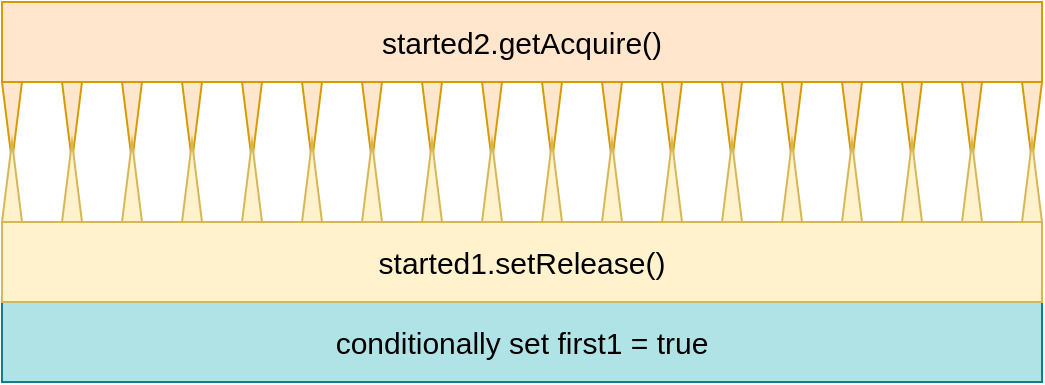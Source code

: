 <mxfile version="27.0.5">
  <diagram name="Page-1" id="RbxCdI34Sj1kPQ7Frh3S">
    <mxGraphModel dx="946" dy="584" grid="1" gridSize="10" guides="1" tooltips="1" connect="1" arrows="1" fold="1" page="1" pageScale="1" pageWidth="850" pageHeight="1100" math="0" shadow="0">
      <root>
        <mxCell id="0" />
        <mxCell id="1" parent="0" />
        <mxCell id="ugGrOQstR5L4s_zac0gk-53" value="conditionally set first1 = true" style="rounded=0;whiteSpace=wrap;html=1;fillColor=#b0e3e6;strokeColor=#0e8088;fontSize=15;" parent="1" vertex="1">
          <mxGeometry x="180" y="240" width="520" height="40" as="geometry" />
        </mxCell>
        <mxCell id="ugGrOQstR5L4s_zac0gk-1" value="started2.getAcquire()" style="rounded=0;whiteSpace=wrap;html=1;fillColor=#ffe6cc;strokeColor=#d79b00;fontSize=15;" parent="1" vertex="1">
          <mxGeometry x="180" y="90" width="520" height="40" as="geometry" />
        </mxCell>
        <mxCell id="-HgeQT6ilEQTKK5qact2-1" value="" style="group" parent="1" vertex="1" connectable="0">
          <mxGeometry x="180" y="130" width="520" height="40" as="geometry" />
        </mxCell>
        <mxCell id="ugGrOQstR5L4s_zac0gk-2" value="" style="triangle;whiteSpace=wrap;html=1;direction=south;fillColor=#ffe6cc;strokeColor=#d79b00;" parent="-HgeQT6ilEQTKK5qact2-1" vertex="1">
          <mxGeometry width="10" height="40" as="geometry" />
        </mxCell>
        <mxCell id="cBVyUDvvDOi_Fv5vH1XP-8" value="" style="triangle;whiteSpace=wrap;html=1;direction=south;fillColor=#ffe6cc;strokeColor=#d79b00;" parent="-HgeQT6ilEQTKK5qact2-1" vertex="1">
          <mxGeometry x="30" width="10" height="40" as="geometry" />
        </mxCell>
        <mxCell id="cBVyUDvvDOi_Fv5vH1XP-10" value="" style="triangle;whiteSpace=wrap;html=1;direction=south;fillColor=#ffe6cc;strokeColor=#d79b00;" parent="-HgeQT6ilEQTKK5qact2-1" vertex="1">
          <mxGeometry x="60" width="10" height="40" as="geometry" />
        </mxCell>
        <mxCell id="cBVyUDvvDOi_Fv5vH1XP-11" value="" style="triangle;whiteSpace=wrap;html=1;direction=south;fillColor=#ffe6cc;strokeColor=#d79b00;" parent="-HgeQT6ilEQTKK5qact2-1" vertex="1">
          <mxGeometry x="90" width="10" height="40" as="geometry" />
        </mxCell>
        <mxCell id="cBVyUDvvDOi_Fv5vH1XP-12" value="" style="triangle;whiteSpace=wrap;html=1;direction=south;fillColor=#ffe6cc;strokeColor=#d79b00;" parent="-HgeQT6ilEQTKK5qact2-1" vertex="1">
          <mxGeometry x="120" width="10" height="40" as="geometry" />
        </mxCell>
        <mxCell id="cBVyUDvvDOi_Fv5vH1XP-13" value="" style="triangle;whiteSpace=wrap;html=1;direction=south;fillColor=#ffe6cc;strokeColor=#d79b00;" parent="-HgeQT6ilEQTKK5qact2-1" vertex="1">
          <mxGeometry x="150" width="10" height="40" as="geometry" />
        </mxCell>
        <mxCell id="cBVyUDvvDOi_Fv5vH1XP-14" value="" style="triangle;whiteSpace=wrap;html=1;direction=south;fillColor=#ffe6cc;strokeColor=#d79b00;" parent="-HgeQT6ilEQTKK5qact2-1" vertex="1">
          <mxGeometry x="180" width="10" height="40" as="geometry" />
        </mxCell>
        <mxCell id="cBVyUDvvDOi_Fv5vH1XP-15" value="" style="triangle;whiteSpace=wrap;html=1;direction=south;fillColor=#ffe6cc;strokeColor=#d79b00;" parent="-HgeQT6ilEQTKK5qact2-1" vertex="1">
          <mxGeometry x="210" width="10" height="40" as="geometry" />
        </mxCell>
        <mxCell id="cBVyUDvvDOi_Fv5vH1XP-16" value="" style="triangle;whiteSpace=wrap;html=1;direction=south;fillColor=#ffe6cc;strokeColor=#d79b00;" parent="-HgeQT6ilEQTKK5qact2-1" vertex="1">
          <mxGeometry x="240" width="10" height="40" as="geometry" />
        </mxCell>
        <mxCell id="cBVyUDvvDOi_Fv5vH1XP-17" value="" style="triangle;whiteSpace=wrap;html=1;direction=south;fillColor=#ffe6cc;strokeColor=#d79b00;" parent="-HgeQT6ilEQTKK5qact2-1" vertex="1">
          <mxGeometry x="270" width="10" height="40" as="geometry" />
        </mxCell>
        <mxCell id="cBVyUDvvDOi_Fv5vH1XP-18" value="" style="triangle;whiteSpace=wrap;html=1;direction=south;fillColor=#ffe6cc;strokeColor=#d79b00;" parent="-HgeQT6ilEQTKK5qact2-1" vertex="1">
          <mxGeometry x="300" width="10" height="40" as="geometry" />
        </mxCell>
        <mxCell id="cBVyUDvvDOi_Fv5vH1XP-19" value="" style="triangle;whiteSpace=wrap;html=1;direction=south;fillColor=#ffe6cc;strokeColor=#d79b00;" parent="-HgeQT6ilEQTKK5qact2-1" vertex="1">
          <mxGeometry x="330" width="10" height="40" as="geometry" />
        </mxCell>
        <mxCell id="cBVyUDvvDOi_Fv5vH1XP-20" value="" style="triangle;whiteSpace=wrap;html=1;direction=south;fillColor=#ffe6cc;strokeColor=#d79b00;" parent="-HgeQT6ilEQTKK5qact2-1" vertex="1">
          <mxGeometry x="360" width="10" height="40" as="geometry" />
        </mxCell>
        <mxCell id="cBVyUDvvDOi_Fv5vH1XP-21" value="" style="triangle;whiteSpace=wrap;html=1;direction=south;fillColor=#ffe6cc;strokeColor=#d79b00;" parent="-HgeQT6ilEQTKK5qact2-1" vertex="1">
          <mxGeometry x="390" width="10" height="40" as="geometry" />
        </mxCell>
        <mxCell id="cBVyUDvvDOi_Fv5vH1XP-22" value="" style="triangle;whiteSpace=wrap;html=1;direction=south;fillColor=#ffe6cc;strokeColor=#d79b00;" parent="-HgeQT6ilEQTKK5qact2-1" vertex="1">
          <mxGeometry x="420" width="10" height="40" as="geometry" />
        </mxCell>
        <mxCell id="cBVyUDvvDOi_Fv5vH1XP-23" value="" style="triangle;whiteSpace=wrap;html=1;direction=south;fillColor=#ffe6cc;strokeColor=#d79b00;" parent="-HgeQT6ilEQTKK5qact2-1" vertex="1">
          <mxGeometry x="450" width="10" height="40" as="geometry" />
        </mxCell>
        <mxCell id="cBVyUDvvDOi_Fv5vH1XP-24" value="" style="triangle;whiteSpace=wrap;html=1;direction=south;fillColor=#ffe6cc;strokeColor=#d79b00;" parent="-HgeQT6ilEQTKK5qact2-1" vertex="1">
          <mxGeometry x="480" width="10" height="40" as="geometry" />
        </mxCell>
        <mxCell id="cBVyUDvvDOi_Fv5vH1XP-25" value="" style="triangle;whiteSpace=wrap;html=1;direction=south;fillColor=#ffe6cc;strokeColor=#d79b00;" parent="-HgeQT6ilEQTKK5qact2-1" vertex="1">
          <mxGeometry x="510" width="10" height="40" as="geometry" />
        </mxCell>
        <mxCell id="-HgeQT6ilEQTKK5qact2-21" value="started1.setRelease()" style="rounded=0;whiteSpace=wrap;html=1;fillColor=#fff2cc;strokeColor=#d6b656;fontSize=15;" parent="1" vertex="1">
          <mxGeometry x="180" y="200" width="520" height="40" as="geometry" />
        </mxCell>
        <mxCell id="-HgeQT6ilEQTKK5qact2-3" value="" style="triangle;whiteSpace=wrap;html=1;direction=south;fillColor=#fff2cc;strokeColor=#d6b656;rotation=-180;container=0;" parent="1" vertex="1">
          <mxGeometry x="690" y="160" width="10" height="40" as="geometry" />
        </mxCell>
        <mxCell id="-HgeQT6ilEQTKK5qact2-4" value="" style="triangle;whiteSpace=wrap;html=1;direction=south;fillColor=#fff2cc;strokeColor=#d6b656;rotation=-180;container=0;" parent="1" vertex="1">
          <mxGeometry x="660" y="160" width="10" height="40" as="geometry" />
        </mxCell>
        <mxCell id="-HgeQT6ilEQTKK5qact2-5" value="" style="triangle;whiteSpace=wrap;html=1;direction=south;fillColor=#fff2cc;strokeColor=#d6b656;rotation=-180;container=0;" parent="1" vertex="1">
          <mxGeometry x="630" y="160" width="10" height="40" as="geometry" />
        </mxCell>
        <mxCell id="-HgeQT6ilEQTKK5qact2-6" value="" style="triangle;whiteSpace=wrap;html=1;direction=south;fillColor=#fff2cc;strokeColor=#d6b656;rotation=-180;container=0;" parent="1" vertex="1">
          <mxGeometry x="600" y="160" width="10" height="40" as="geometry" />
        </mxCell>
        <mxCell id="-HgeQT6ilEQTKK5qact2-7" value="" style="triangle;whiteSpace=wrap;html=1;direction=south;fillColor=#fff2cc;strokeColor=#d6b656;rotation=-180;container=0;" parent="1" vertex="1">
          <mxGeometry x="570" y="160" width="10" height="40" as="geometry" />
        </mxCell>
        <mxCell id="-HgeQT6ilEQTKK5qact2-8" value="" style="triangle;whiteSpace=wrap;html=1;direction=south;fillColor=#fff2cc;strokeColor=#d6b656;rotation=-180;container=0;" parent="1" vertex="1">
          <mxGeometry x="540" y="160" width="10" height="40" as="geometry" />
        </mxCell>
        <mxCell id="-HgeQT6ilEQTKK5qact2-9" value="" style="triangle;whiteSpace=wrap;html=1;direction=south;fillColor=#fff2cc;strokeColor=#d6b656;rotation=-180;container=0;" parent="1" vertex="1">
          <mxGeometry x="510" y="160" width="10" height="40" as="geometry" />
        </mxCell>
        <mxCell id="-HgeQT6ilEQTKK5qact2-10" value="" style="triangle;whiteSpace=wrap;html=1;direction=south;fillColor=#fff2cc;strokeColor=#d6b656;rotation=-180;container=0;" parent="1" vertex="1">
          <mxGeometry x="480" y="160" width="10" height="40" as="geometry" />
        </mxCell>
        <mxCell id="-HgeQT6ilEQTKK5qact2-11" value="" style="triangle;whiteSpace=wrap;html=1;direction=south;fillColor=#fff2cc;strokeColor=#d6b656;rotation=-180;container=0;" parent="1" vertex="1">
          <mxGeometry x="450" y="160" width="10" height="40" as="geometry" />
        </mxCell>
        <mxCell id="-HgeQT6ilEQTKK5qact2-12" value="" style="triangle;whiteSpace=wrap;html=1;direction=south;fillColor=#fff2cc;strokeColor=#d6b656;rotation=-180;container=0;" parent="1" vertex="1">
          <mxGeometry x="420" y="160" width="10" height="40" as="geometry" />
        </mxCell>
        <mxCell id="-HgeQT6ilEQTKK5qact2-13" value="" style="triangle;whiteSpace=wrap;html=1;direction=south;fillColor=#fff2cc;strokeColor=#d6b656;rotation=-180;container=0;" parent="1" vertex="1">
          <mxGeometry x="390" y="160" width="10" height="40" as="geometry" />
        </mxCell>
        <mxCell id="-HgeQT6ilEQTKK5qact2-14" value="" style="triangle;whiteSpace=wrap;html=1;direction=south;fillColor=#fff2cc;strokeColor=#d6b656;rotation=-180;container=0;" parent="1" vertex="1">
          <mxGeometry x="360" y="160" width="10" height="40" as="geometry" />
        </mxCell>
        <mxCell id="-HgeQT6ilEQTKK5qact2-15" value="" style="triangle;whiteSpace=wrap;html=1;direction=south;fillColor=#fff2cc;strokeColor=#d6b656;rotation=-180;container=0;" parent="1" vertex="1">
          <mxGeometry x="330" y="160" width="10" height="40" as="geometry" />
        </mxCell>
        <mxCell id="-HgeQT6ilEQTKK5qact2-16" value="" style="triangle;whiteSpace=wrap;html=1;direction=south;fillColor=#fff2cc;strokeColor=#d6b656;rotation=-180;container=0;" parent="1" vertex="1">
          <mxGeometry x="300" y="160" width="10" height="40" as="geometry" />
        </mxCell>
        <mxCell id="-HgeQT6ilEQTKK5qact2-17" value="" style="triangle;whiteSpace=wrap;html=1;direction=south;fillColor=#fff2cc;strokeColor=#d6b656;rotation=-180;container=0;" parent="1" vertex="1">
          <mxGeometry x="270" y="160" width="10" height="40" as="geometry" />
        </mxCell>
        <mxCell id="-HgeQT6ilEQTKK5qact2-18" value="" style="triangle;whiteSpace=wrap;html=1;direction=south;fillColor=#fff2cc;strokeColor=#d6b656;rotation=-180;container=0;" parent="1" vertex="1">
          <mxGeometry x="240" y="160" width="10" height="40" as="geometry" />
        </mxCell>
        <mxCell id="-HgeQT6ilEQTKK5qact2-19" value="" style="triangle;whiteSpace=wrap;html=1;direction=south;fillColor=#fff2cc;strokeColor=#d6b656;rotation=-180;container=0;" parent="1" vertex="1">
          <mxGeometry x="210" y="160" width="10" height="40" as="geometry" />
        </mxCell>
        <mxCell id="-HgeQT6ilEQTKK5qact2-20" value="" style="triangle;whiteSpace=wrap;html=1;direction=south;fillColor=#fff2cc;strokeColor=#d6b656;rotation=-180;container=0;" parent="1" vertex="1">
          <mxGeometry x="180" y="160" width="10" height="40" as="geometry" />
        </mxCell>
      </root>
    </mxGraphModel>
  </diagram>
</mxfile>
